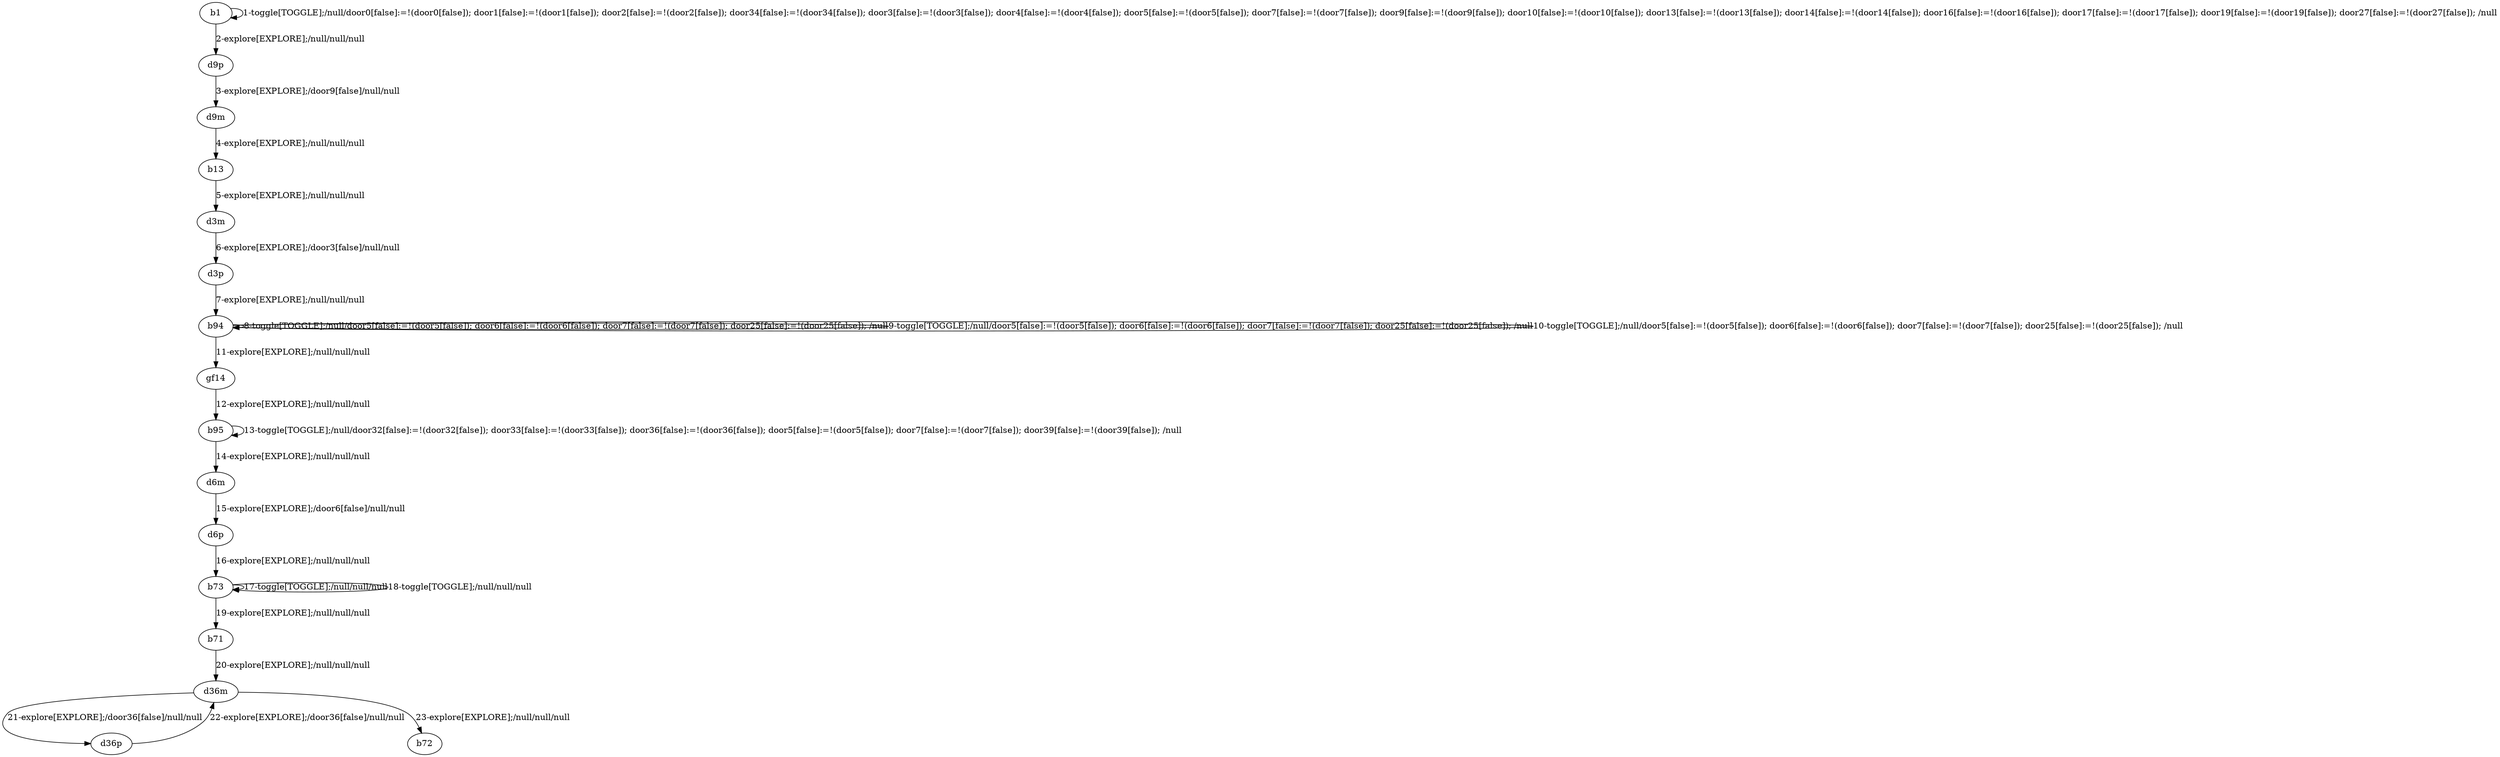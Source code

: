 # Total number of goals covered by this test: 1
# d36m --> b72

digraph g {
"b1" -> "b1" [label = "1-toggle[TOGGLE];/null/door0[false]:=!(door0[false]); door1[false]:=!(door1[false]); door2[false]:=!(door2[false]); door34[false]:=!(door34[false]); door3[false]:=!(door3[false]); door4[false]:=!(door4[false]); door5[false]:=!(door5[false]); door7[false]:=!(door7[false]); door9[false]:=!(door9[false]); door10[false]:=!(door10[false]); door13[false]:=!(door13[false]); door14[false]:=!(door14[false]); door16[false]:=!(door16[false]); door17[false]:=!(door17[false]); door19[false]:=!(door19[false]); door27[false]:=!(door27[false]); /null"];
"b1" -> "d9p" [label = "2-explore[EXPLORE];/null/null/null"];
"d9p" -> "d9m" [label = "3-explore[EXPLORE];/door9[false]/null/null"];
"d9m" -> "b13" [label = "4-explore[EXPLORE];/null/null/null"];
"b13" -> "d3m" [label = "5-explore[EXPLORE];/null/null/null"];
"d3m" -> "d3p" [label = "6-explore[EXPLORE];/door3[false]/null/null"];
"d3p" -> "b94" [label = "7-explore[EXPLORE];/null/null/null"];
"b94" -> "b94" [label = "8-toggle[TOGGLE];/null/door5[false]:=!(door5[false]); door6[false]:=!(door6[false]); door7[false]:=!(door7[false]); door25[false]:=!(door25[false]); /null"];
"b94" -> "b94" [label = "9-toggle[TOGGLE];/null/door5[false]:=!(door5[false]); door6[false]:=!(door6[false]); door7[false]:=!(door7[false]); door25[false]:=!(door25[false]); /null"];
"b94" -> "b94" [label = "10-toggle[TOGGLE];/null/door5[false]:=!(door5[false]); door6[false]:=!(door6[false]); door7[false]:=!(door7[false]); door25[false]:=!(door25[false]); /null"];
"b94" -> "gf14" [label = "11-explore[EXPLORE];/null/null/null"];
"gf14" -> "b95" [label = "12-explore[EXPLORE];/null/null/null"];
"b95" -> "b95" [label = "13-toggle[TOGGLE];/null/door32[false]:=!(door32[false]); door33[false]:=!(door33[false]); door36[false]:=!(door36[false]); door5[false]:=!(door5[false]); door7[false]:=!(door7[false]); door39[false]:=!(door39[false]); /null"];
"b95" -> "d6m" [label = "14-explore[EXPLORE];/null/null/null"];
"d6m" -> "d6p" [label = "15-explore[EXPLORE];/door6[false]/null/null"];
"d6p" -> "b73" [label = "16-explore[EXPLORE];/null/null/null"];
"b73" -> "b73" [label = "17-toggle[TOGGLE];/null/null/null"];
"b73" -> "b73" [label = "18-toggle[TOGGLE];/null/null/null"];
"b73" -> "b71" [label = "19-explore[EXPLORE];/null/null/null"];
"b71" -> "d36m" [label = "20-explore[EXPLORE];/null/null/null"];
"d36m" -> "d36p" [label = "21-explore[EXPLORE];/door36[false]/null/null"];
"d36p" -> "d36m" [label = "22-explore[EXPLORE];/door36[false]/null/null"];
"d36m" -> "b72" [label = "23-explore[EXPLORE];/null/null/null"];
}